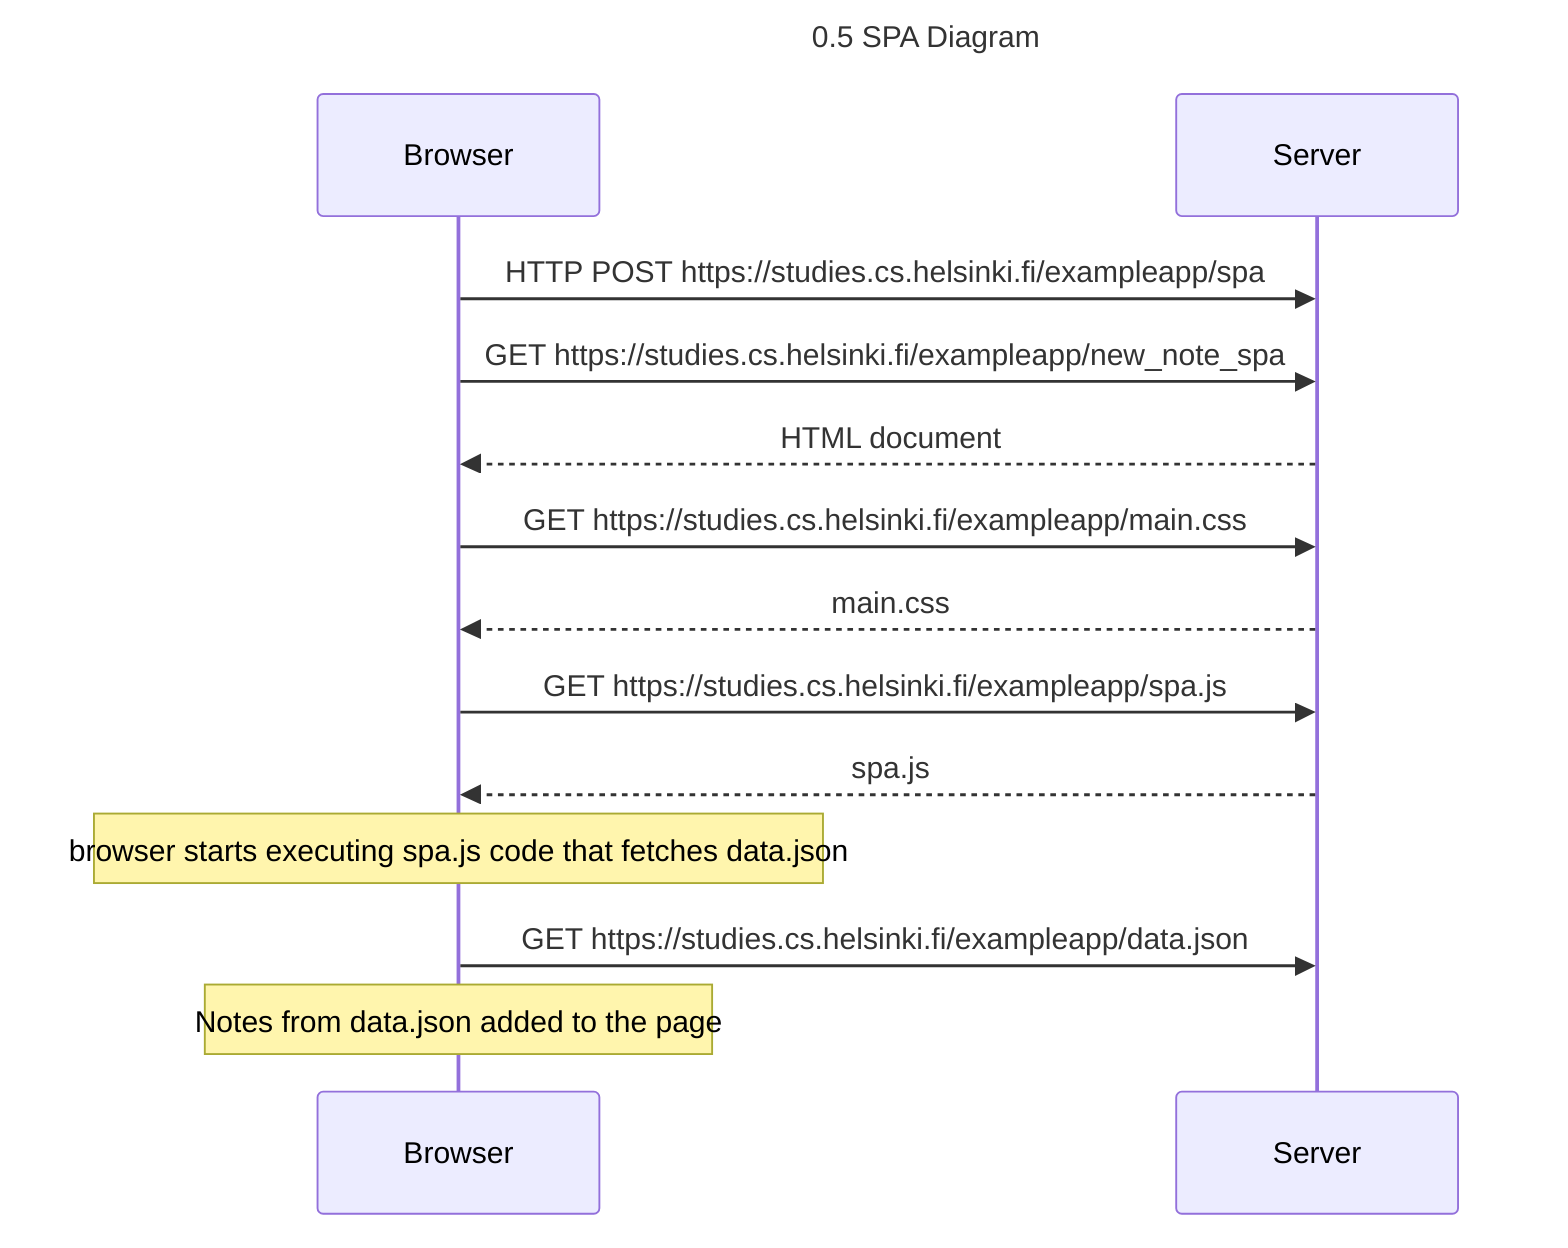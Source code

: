 sequenceDiagram

    title 0.5 SPA Diagram
    participant Browser
    participant Server


    Browser ->> Server : HTTP POST https://studies.cs.helsinki.fi/exampleapp/spa

    Browser ->> Server : GET https://studies.cs.helsinki.fi/exampleapp/new_note_spa


    Server -->> Browser : HTML document

    Browser ->> Server : GET https://studies.cs.helsinki.fi/exampleapp/main.css

    Server -->> Browser : main.css

    Browser ->> Server : GET https://studies.cs.helsinki.fi/exampleapp/spa.js

    Server -->> Browser : spa.js
    Note over Browser : browser starts executing spa.js code that fetches data.json

    Browser ->> Server : GET https://studies.cs.helsinki.fi/exampleapp/data.json

    Note over Browser : Notes from data.json added to the page